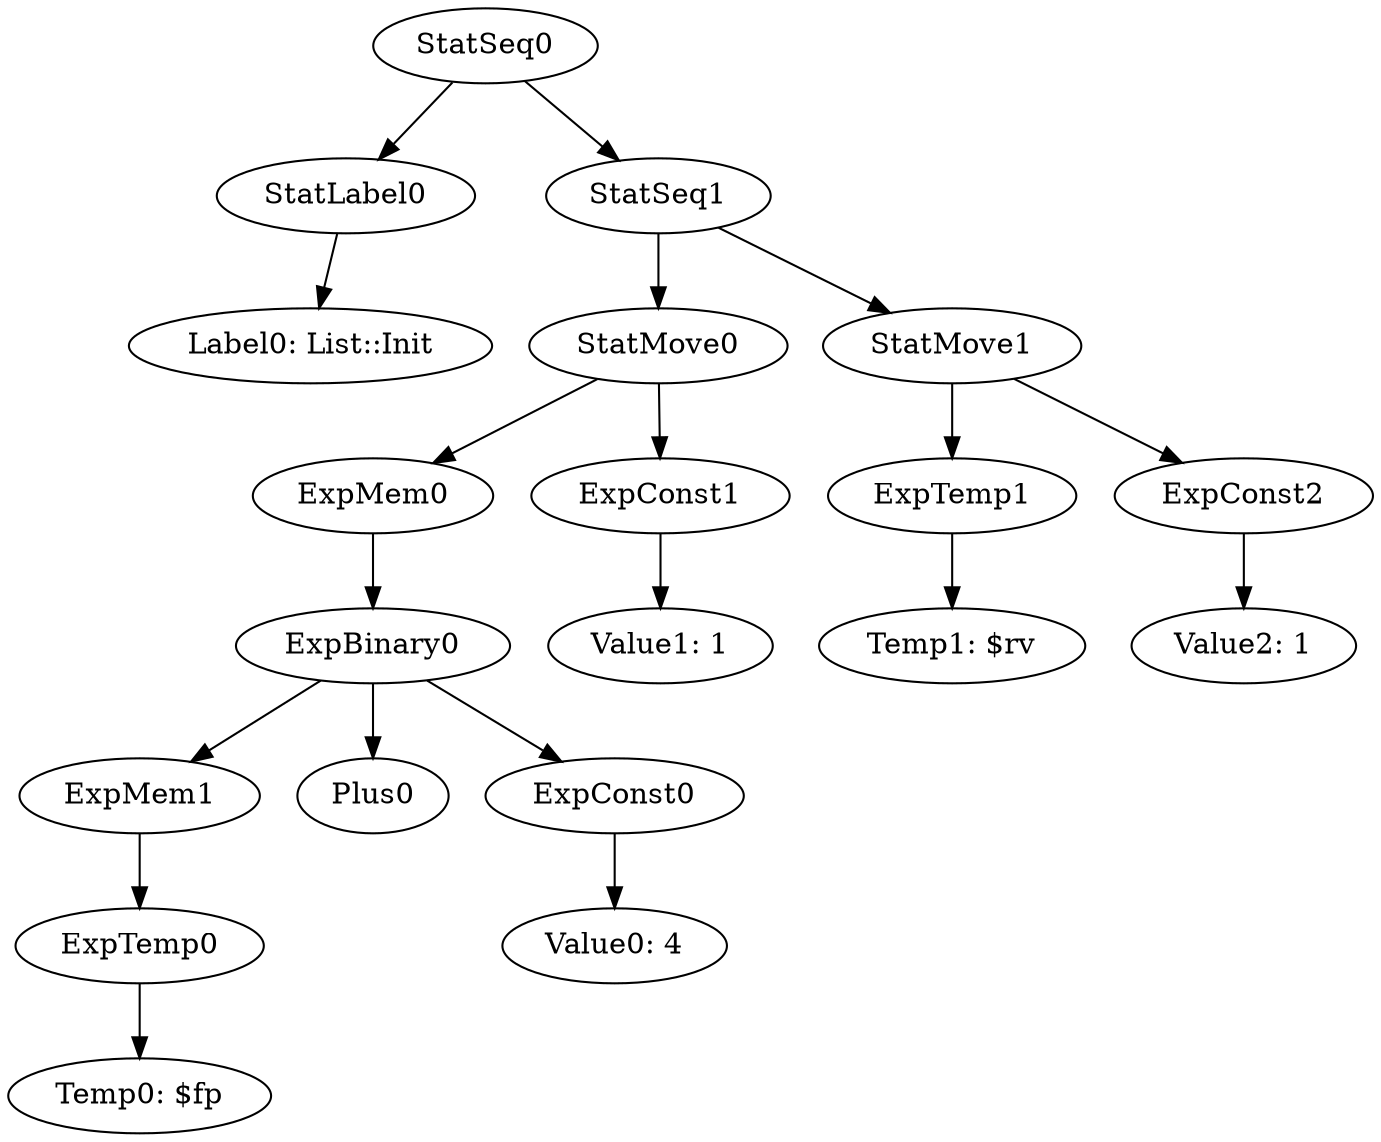 digraph {
	ordering = out;
	ExpConst2 -> "Value2: 1";
	ExpTemp1 -> "Temp1: $rv";
	ExpMem0 -> ExpBinary0;
	ExpTemp0 -> "Temp0: $fp";
	StatSeq0 -> StatLabel0;
	StatSeq0 -> StatSeq1;
	StatLabel0 -> "Label0: List::Init";
	ExpMem1 -> ExpTemp0;
	ExpConst0 -> "Value0: 4";
	ExpBinary0 -> ExpMem1;
	ExpBinary0 -> Plus0;
	ExpBinary0 -> ExpConst0;
	StatMove0 -> ExpMem0;
	StatMove0 -> ExpConst1;
	StatMove1 -> ExpTemp1;
	StatMove1 -> ExpConst2;
	ExpConst1 -> "Value1: 1";
	StatSeq1 -> StatMove0;
	StatSeq1 -> StatMove1;
}


